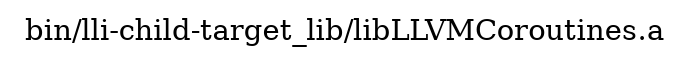 digraph "bin/lli-child-target_lib/libLLVMCoroutines.a" {
	label="bin/lli-child-target_lib/libLLVMCoroutines.a";
	rankdir="LR"

}
